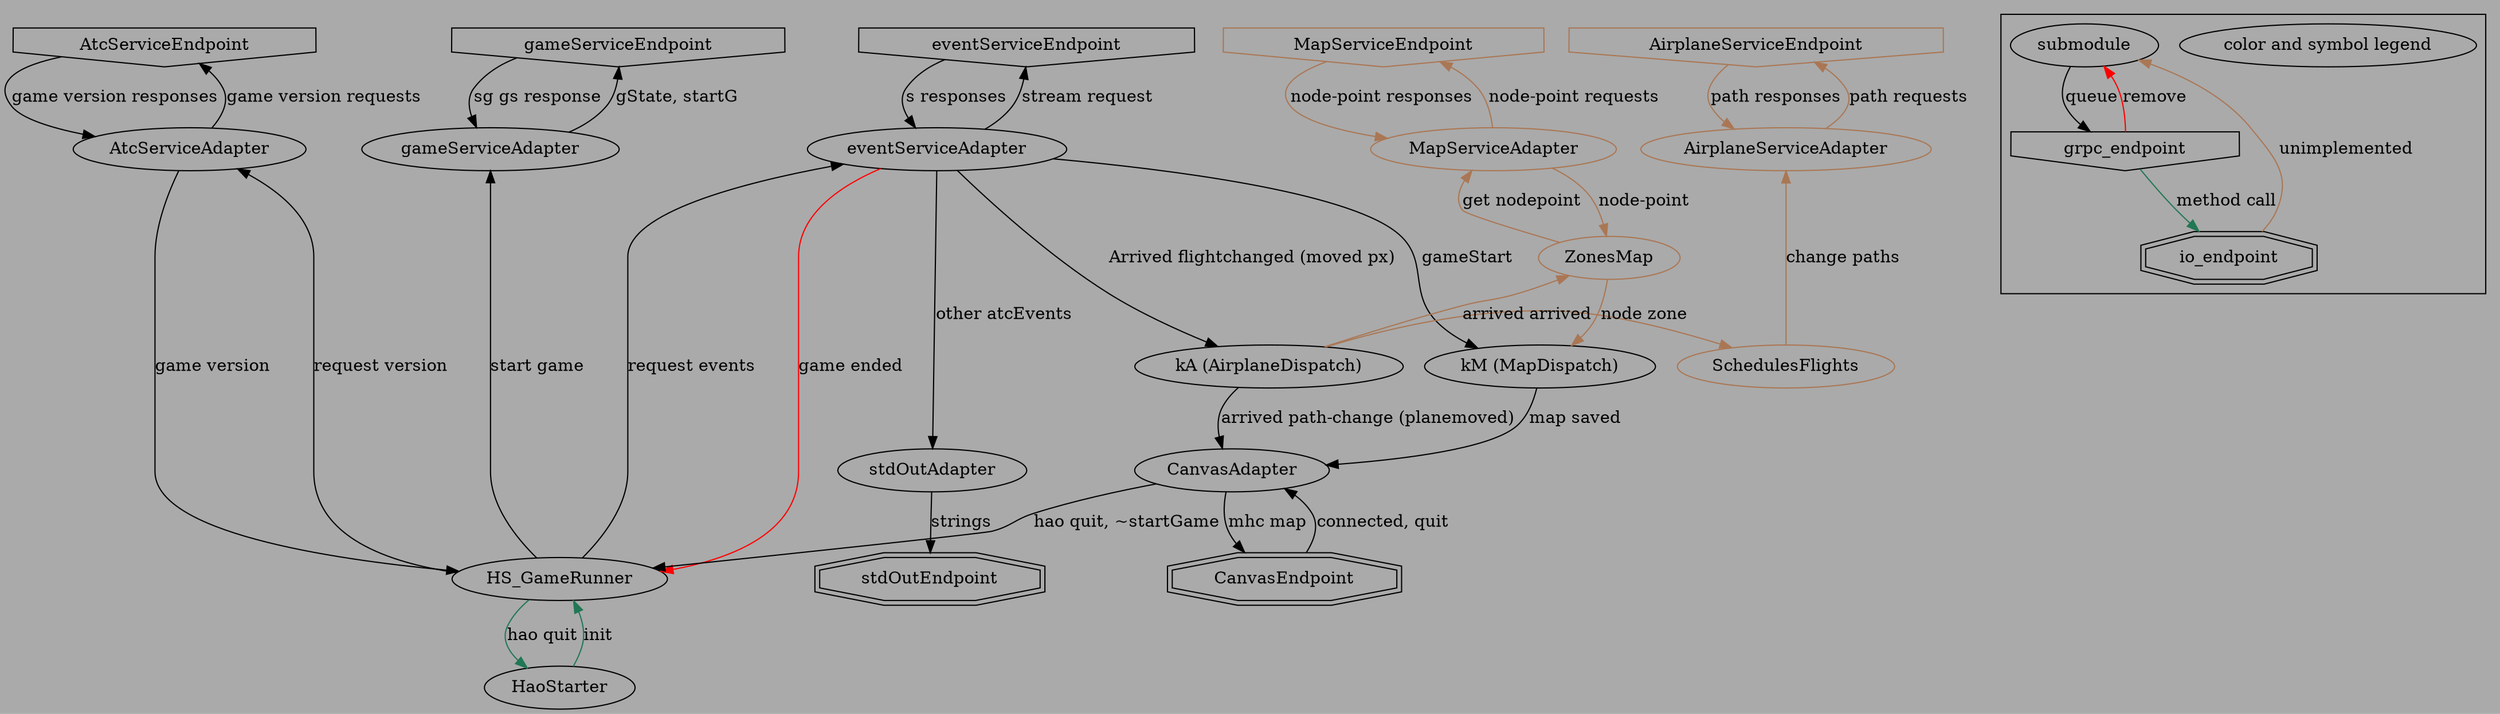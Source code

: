 
digraph haokkoz_data_flow
{

/*
*/
	bgcolor = "#AAAAAA"

	{
		rank = same;
		AtcServiceEndpoint [ shape = invhouse ]; # for game version
		AirplaneServiceEndpoint [ shape = invhouse color = "#AA7755" ]; # for updating flight plans
		MapServiceEndpoint [ shape = invhouse color = "#AA7755" ]; # for node to point conversion
		eventServiceEndpoint [ shape = invhouse ]; # for events
		gameServiceEndpoint [ shape = invhouse ]; # to start games
	}

	{
		rank = same;
		stdOutEndpoint [ shape = doubleoctagon ];
		CanvasEndpoint [ shape = doubleoctagon ];
	}

	{
		rank = same;
		AirplaneServiceAdapter [ color = "#AA7755" ];
		AtcServiceAdapter;
		eventServiceAdapter;
		gameServiceAdapter;
		MapServiceAdapter [ color = "#AA7755" ];
	}

	{
		rank = same;
		CanvasAdapter;
		stdOutAdapter;
	}

	{
		rank = same;
		knowsAirplanes [ label = "kA (AirplaneDispatch)" ];
		knowsMap [ label = "kM (MapDispatch)" ];
		SchedulesFlights [ color = "#AA7755" ];
	}

	HaoStarter;
	HS_GameRunner;
	ZonesMap [ color = "#AA7755" ];

	# [ label = "" ];

	AirplaneServiceAdapter -> AirplaneServiceEndpoint [ label = "path requests" color = "#AA7755" ];

	AirplaneServiceEndpoint -> AirplaneServiceAdapter [ label = "path responses" color = "#AA7755" ];

	AtcServiceAdapter -> AtcServiceEndpoint [ label = "game version requests" ];
	AtcServiceAdapter -> HS_GameRunner [ label = "game version" ];

	AtcServiceEndpoint -> AtcServiceAdapter [ label = "game version responses" ];

	CanvasEndpoint -> CanvasAdapter [ label = "connected, quit" ];

	CanvasAdapter -> CanvasEndpoint [ label = "mhc map" ];
	CanvasAdapter -> HS_GameRunner [ label = "hao quit, ~startGame" ];

	eventServiceAdapter -> eventServiceEndpoint [ label = "stream request" ];
	eventServiceAdapter -> knowsMap [ label = "gameStart" ];
	eventServiceAdapter -> stdOutAdapter [ label = "other atcEvents" ];
	eventServiceAdapter -> knowsAirplanes [ label = "Arrived flightchanged (moved px)" ];
	eventServiceAdapter -> HS_GameRunner [ label = "game ended" color = "red" ];

	eventServiceEndpoint -> eventServiceAdapter [ label = "s responses" ];

	HaoStarter -> HS_GameRunner [ label = "init" color = "#227755" ];

	HS_GameRunner -> AtcServiceAdapter [ label = "request version" ];
	HS_GameRunner -> gameServiceAdapter [ label = "start game" ];
	HS_GameRunner -> HaoStarter [ label = "hao quit" color = "#227755" ];
	HS_GameRunner -> eventServiceAdapter [ label = "request events" ];

	gameServiceAdapter -> gameServiceEndpoint [ label = "gState, startG" ];

	gameServiceEndpoint -> gameServiceAdapter [ label = "sg gs response" ];

	knowsAirplanes -> CanvasAdapter [ label = "arrived path-change (planemoved)" ];
	knowsAirplanes -> SchedulesFlights [ label = "arrived" color = "#AA7755" ];
	knowsAirplanes -> ZonesMap [ label = "arrived" color = "#AA7755" ];

	knowsMap -> CanvasAdapter [ label = "map saved" ];

	MapServiceAdapter -> MapServiceEndpoint [ label = "node-point requests" color = "#AA7755" ];
	MapServiceAdapter -> ZonesMap [ label = "node-point" color = "#AA7755" ];

	MapServiceEndpoint -> MapServiceAdapter [ label = "node-point responses" color = "#AA7755" ];

	SchedulesFlights -> AirplaneServiceAdapter [ label = "change paths" color = "#AA7755" ];

	stdOutAdapter -> stdOutEndpoint [ label = "strings" ];

	ZonesMap -> MapServiceAdapter [ label = "get nodepoint" color = "#AA7755" ];
	ZonesMap -> knowsMap [ label = "node zone" color = "#AA7755" ];

	# ->  [ label = "" ];

	subgraph cluster0 {
		color_legend [ label = "color and symbol legend" ];
		submodule;
		grpc_endpoint [ shape = invhouse ];
		io_endpoint [ shape = doubleoctagon ];

		submodule -> grpc_endpoint [ label = "queue" ];

		grpc_endpoint -> io_endpoint [ label = "method call" color = "#227755" ];
		grpc_endpoint -> submodule [ label = "remove" color = "red" ];

		io_endpoint -> submodule [ label = "unimplemented" color = "#AA7755" ];
	}
}

















